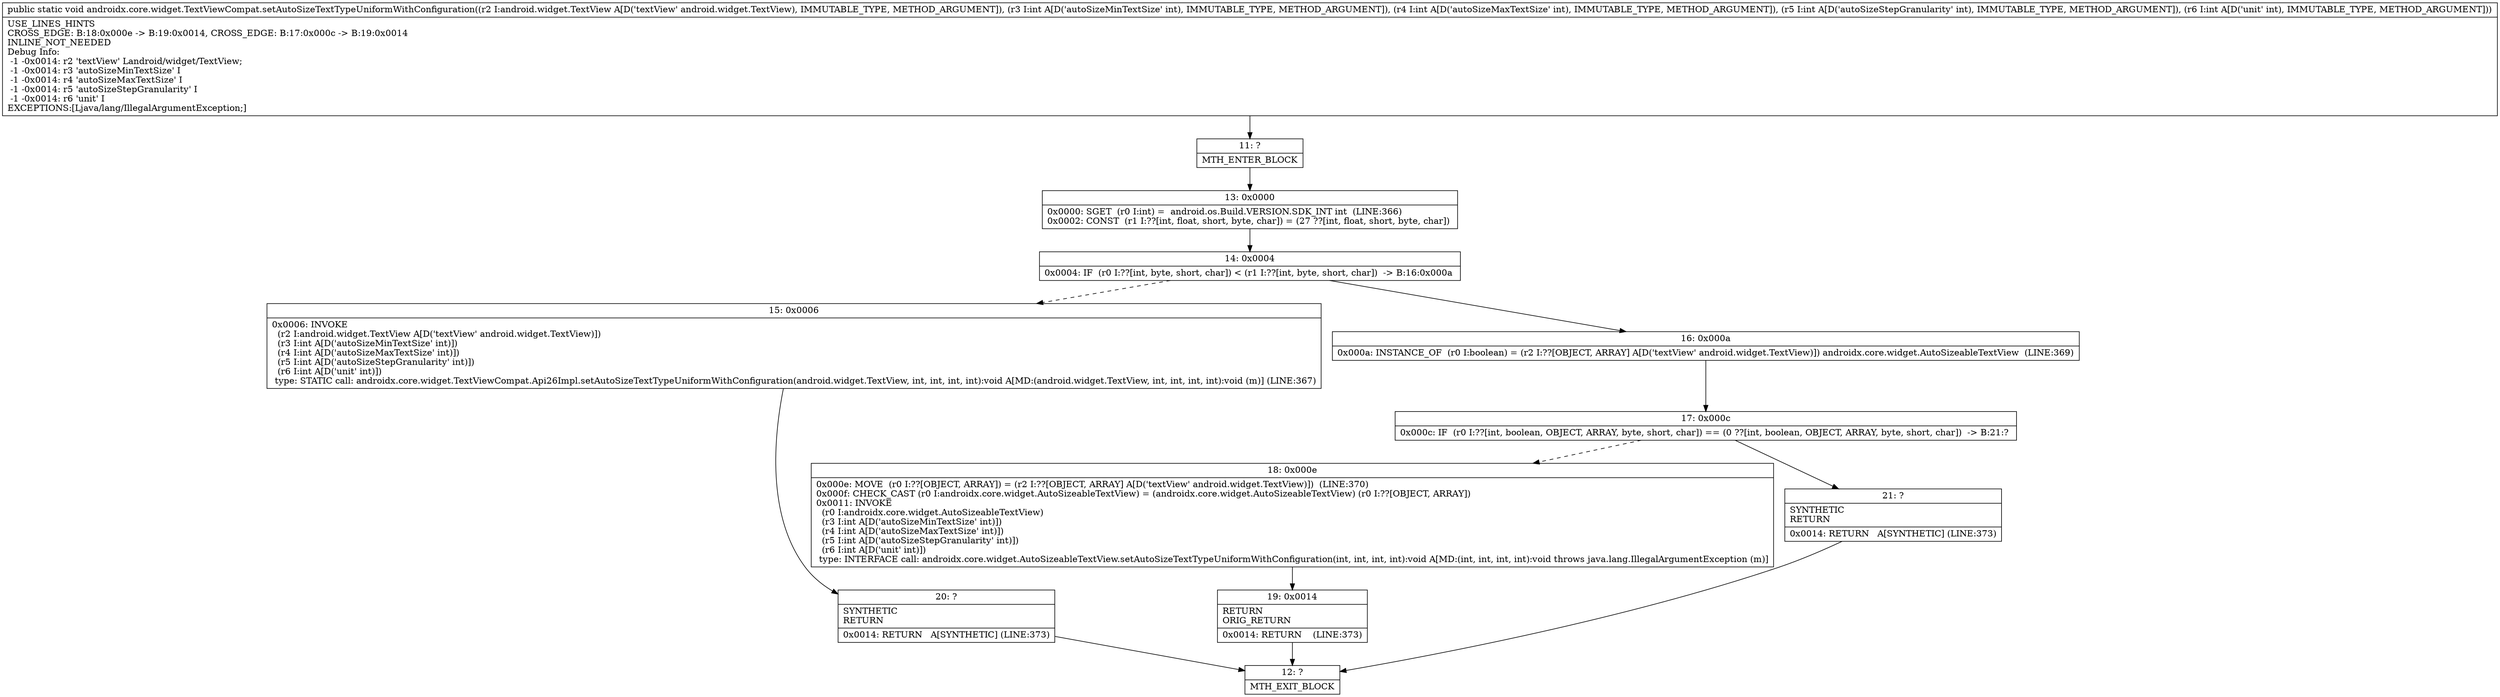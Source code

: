 digraph "CFG forandroidx.core.widget.TextViewCompat.setAutoSizeTextTypeUniformWithConfiguration(Landroid\/widget\/TextView;IIII)V" {
Node_11 [shape=record,label="{11\:\ ?|MTH_ENTER_BLOCK\l}"];
Node_13 [shape=record,label="{13\:\ 0x0000|0x0000: SGET  (r0 I:int) =  android.os.Build.VERSION.SDK_INT int  (LINE:366)\l0x0002: CONST  (r1 I:??[int, float, short, byte, char]) = (27 ??[int, float, short, byte, char]) \l}"];
Node_14 [shape=record,label="{14\:\ 0x0004|0x0004: IF  (r0 I:??[int, byte, short, char]) \< (r1 I:??[int, byte, short, char])  \-\> B:16:0x000a \l}"];
Node_15 [shape=record,label="{15\:\ 0x0006|0x0006: INVOKE  \l  (r2 I:android.widget.TextView A[D('textView' android.widget.TextView)])\l  (r3 I:int A[D('autoSizeMinTextSize' int)])\l  (r4 I:int A[D('autoSizeMaxTextSize' int)])\l  (r5 I:int A[D('autoSizeStepGranularity' int)])\l  (r6 I:int A[D('unit' int)])\l type: STATIC call: androidx.core.widget.TextViewCompat.Api26Impl.setAutoSizeTextTypeUniformWithConfiguration(android.widget.TextView, int, int, int, int):void A[MD:(android.widget.TextView, int, int, int, int):void (m)] (LINE:367)\l}"];
Node_20 [shape=record,label="{20\:\ ?|SYNTHETIC\lRETURN\l|0x0014: RETURN   A[SYNTHETIC] (LINE:373)\l}"];
Node_12 [shape=record,label="{12\:\ ?|MTH_EXIT_BLOCK\l}"];
Node_16 [shape=record,label="{16\:\ 0x000a|0x000a: INSTANCE_OF  (r0 I:boolean) = (r2 I:??[OBJECT, ARRAY] A[D('textView' android.widget.TextView)]) androidx.core.widget.AutoSizeableTextView  (LINE:369)\l}"];
Node_17 [shape=record,label="{17\:\ 0x000c|0x000c: IF  (r0 I:??[int, boolean, OBJECT, ARRAY, byte, short, char]) == (0 ??[int, boolean, OBJECT, ARRAY, byte, short, char])  \-\> B:21:? \l}"];
Node_18 [shape=record,label="{18\:\ 0x000e|0x000e: MOVE  (r0 I:??[OBJECT, ARRAY]) = (r2 I:??[OBJECT, ARRAY] A[D('textView' android.widget.TextView)])  (LINE:370)\l0x000f: CHECK_CAST (r0 I:androidx.core.widget.AutoSizeableTextView) = (androidx.core.widget.AutoSizeableTextView) (r0 I:??[OBJECT, ARRAY]) \l0x0011: INVOKE  \l  (r0 I:androidx.core.widget.AutoSizeableTextView)\l  (r3 I:int A[D('autoSizeMinTextSize' int)])\l  (r4 I:int A[D('autoSizeMaxTextSize' int)])\l  (r5 I:int A[D('autoSizeStepGranularity' int)])\l  (r6 I:int A[D('unit' int)])\l type: INTERFACE call: androidx.core.widget.AutoSizeableTextView.setAutoSizeTextTypeUniformWithConfiguration(int, int, int, int):void A[MD:(int, int, int, int):void throws java.lang.IllegalArgumentException (m)]\l}"];
Node_19 [shape=record,label="{19\:\ 0x0014|RETURN\lORIG_RETURN\l|0x0014: RETURN    (LINE:373)\l}"];
Node_21 [shape=record,label="{21\:\ ?|SYNTHETIC\lRETURN\l|0x0014: RETURN   A[SYNTHETIC] (LINE:373)\l}"];
MethodNode[shape=record,label="{public static void androidx.core.widget.TextViewCompat.setAutoSizeTextTypeUniformWithConfiguration((r2 I:android.widget.TextView A[D('textView' android.widget.TextView), IMMUTABLE_TYPE, METHOD_ARGUMENT]), (r3 I:int A[D('autoSizeMinTextSize' int), IMMUTABLE_TYPE, METHOD_ARGUMENT]), (r4 I:int A[D('autoSizeMaxTextSize' int), IMMUTABLE_TYPE, METHOD_ARGUMENT]), (r5 I:int A[D('autoSizeStepGranularity' int), IMMUTABLE_TYPE, METHOD_ARGUMENT]), (r6 I:int A[D('unit' int), IMMUTABLE_TYPE, METHOD_ARGUMENT]))  | USE_LINES_HINTS\lCROSS_EDGE: B:18:0x000e \-\> B:19:0x0014, CROSS_EDGE: B:17:0x000c \-\> B:19:0x0014\lINLINE_NOT_NEEDED\lDebug Info:\l  \-1 \-0x0014: r2 'textView' Landroid\/widget\/TextView;\l  \-1 \-0x0014: r3 'autoSizeMinTextSize' I\l  \-1 \-0x0014: r4 'autoSizeMaxTextSize' I\l  \-1 \-0x0014: r5 'autoSizeStepGranularity' I\l  \-1 \-0x0014: r6 'unit' I\lEXCEPTIONS:[Ljava\/lang\/IllegalArgumentException;]\l}"];
MethodNode -> Node_11;Node_11 -> Node_13;
Node_13 -> Node_14;
Node_14 -> Node_15[style=dashed];
Node_14 -> Node_16;
Node_15 -> Node_20;
Node_20 -> Node_12;
Node_16 -> Node_17;
Node_17 -> Node_18[style=dashed];
Node_17 -> Node_21;
Node_18 -> Node_19;
Node_19 -> Node_12;
Node_21 -> Node_12;
}

